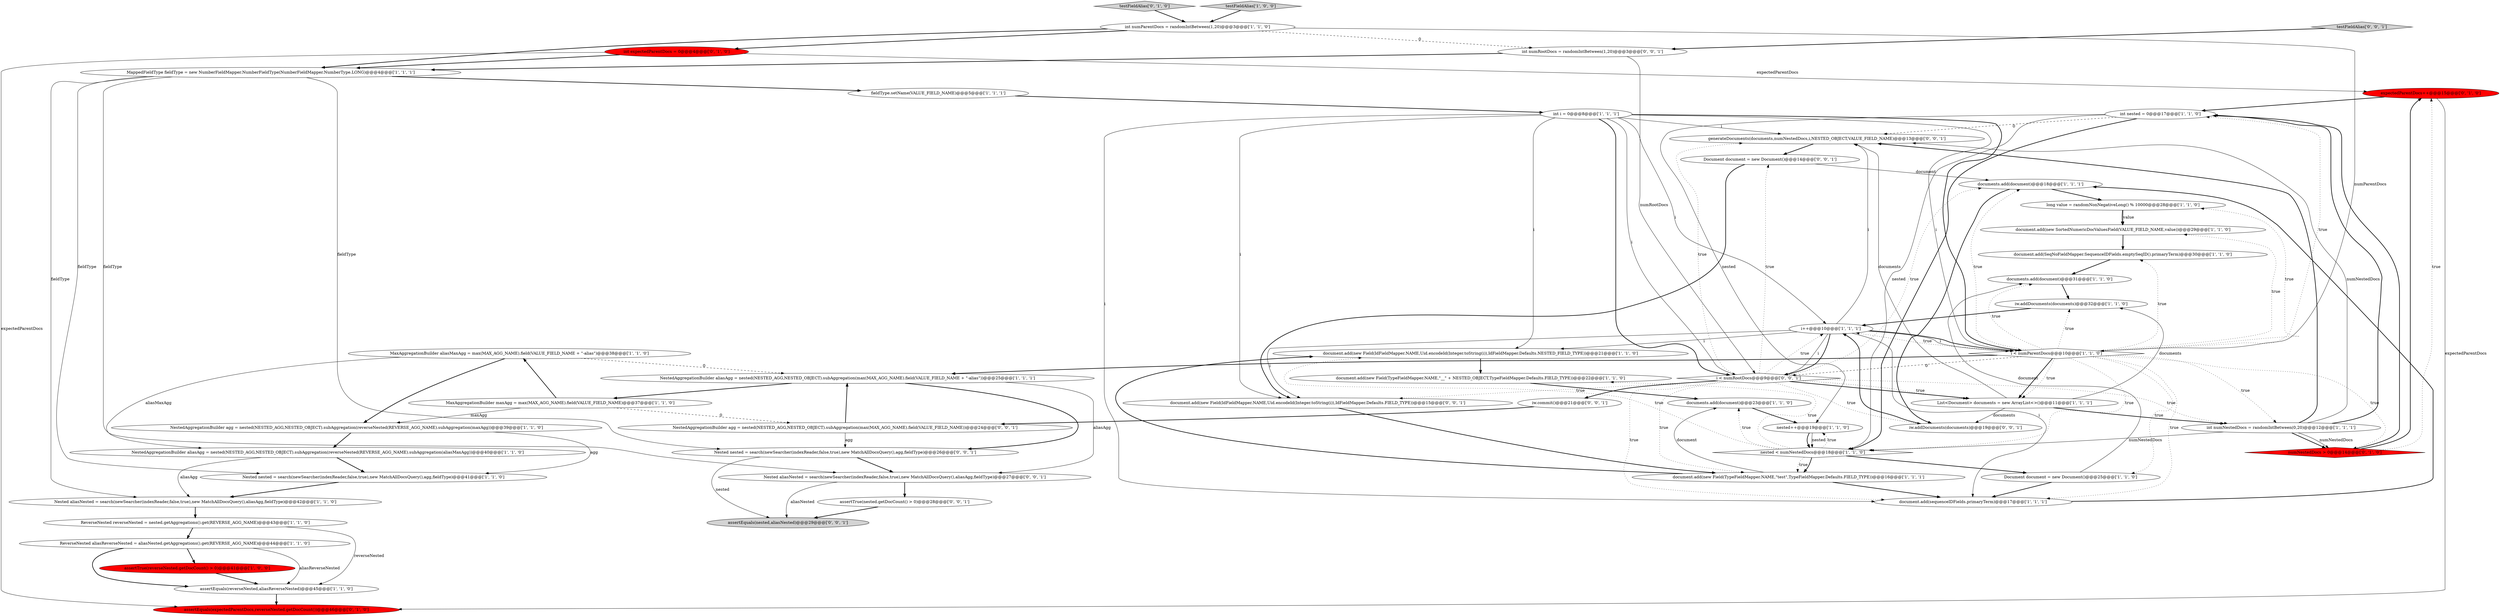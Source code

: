 digraph {
15 [style = filled, label = "MaxAggregationBuilder aliasMaxAgg = max(MAX_AGG_NAME).field(VALUE_FIELD_NAME + \"-alias\")@@@38@@@['1', '1', '0']", fillcolor = white, shape = ellipse image = "AAA0AAABBB1BBB"];
34 [style = filled, label = "document.add(sequenceIDFields.primaryTerm)@@@17@@@['1', '1', '1']", fillcolor = white, shape = ellipse image = "AAA0AAABBB1BBB"];
37 [style = filled, label = "int expectedParentDocs = 0@@@4@@@['0', '1', '0']", fillcolor = red, shape = ellipse image = "AAA1AAABBB2BBB"];
38 [style = filled, label = "testFieldAlias['0', '1', '0']", fillcolor = lightgray, shape = diamond image = "AAA0AAABBB2BBB"];
14 [style = filled, label = "document.add(new Field(IdFieldMapper.NAME,Uid.encodeId(Integer.toString(i)),IdFieldMapper.Defaults.NESTED_FIELD_TYPE))@@@21@@@['1', '1', '0']", fillcolor = white, shape = ellipse image = "AAA0AAABBB1BBB"];
48 [style = filled, label = "generateDocuments(documents,numNestedDocs,i,NESTED_OBJECT,VALUE_FIELD_NAME)@@@13@@@['0', '0', '1']", fillcolor = white, shape = ellipse image = "AAA0AAABBB3BBB"];
13 [style = filled, label = "Nested aliasNested = search(newSearcher(indexReader,false,true),new MatchAllDocsQuery(),aliasAgg,fieldType)@@@42@@@['1', '1', '0']", fillcolor = white, shape = ellipse image = "AAA0AAABBB1BBB"];
21 [style = filled, label = "documents.add(document)@@@18@@@['1', '1', '1']", fillcolor = white, shape = ellipse image = "AAA0AAABBB1BBB"];
8 [style = filled, label = "documents.add(document)@@@31@@@['1', '1', '0']", fillcolor = white, shape = ellipse image = "AAA0AAABBB1BBB"];
11 [style = filled, label = "i++@@@10@@@['1', '1', '1']", fillcolor = white, shape = ellipse image = "AAA0AAABBB1BBB"];
25 [style = filled, label = "NestedAggregationBuilder aliasAgg = nested(NESTED_AGG,NESTED_OBJECT).subAggregation(reverseNested(REVERSE_AGG_NAME).subAggregation(aliasMaxAgg))@@@40@@@['1', '1', '0']", fillcolor = white, shape = ellipse image = "AAA0AAABBB1BBB"];
36 [style = filled, label = "numNestedDocs > 0@@@14@@@['0', '1', '0']", fillcolor = red, shape = diamond image = "AAA1AAABBB2BBB"];
19 [style = filled, label = "int numNestedDocs = randomIntBetween(0,20)@@@12@@@['1', '1', '1']", fillcolor = white, shape = ellipse image = "AAA0AAABBB1BBB"];
40 [style = filled, label = "iw.commit()@@@21@@@['0', '0', '1']", fillcolor = white, shape = ellipse image = "AAA0AAABBB3BBB"];
22 [style = filled, label = "int i = 0@@@8@@@['1', '1', '1']", fillcolor = white, shape = ellipse image = "AAA0AAABBB1BBB"];
20 [style = filled, label = "fieldType.setName(VALUE_FIELD_NAME)@@@5@@@['1', '1', '1']", fillcolor = white, shape = ellipse image = "AAA0AAABBB1BBB"];
16 [style = filled, label = "NestedAggregationBuilder agg = nested(NESTED_AGG,NESTED_OBJECT).subAggregation(reverseNested(REVERSE_AGG_NAME).subAggregation(maxAgg))@@@39@@@['1', '1', '0']", fillcolor = white, shape = ellipse image = "AAA0AAABBB1BBB"];
31 [style = filled, label = "long value = randomNonNegativeLong() % 10000@@@28@@@['1', '1', '0']", fillcolor = white, shape = ellipse image = "AAA0AAABBB1BBB"];
23 [style = filled, label = "document.add(new Field(TypeFieldMapper.NAME,\"test\",TypeFieldMapper.Defaults.FIELD_TYPE))@@@16@@@['1', '1', '1']", fillcolor = white, shape = ellipse image = "AAA0AAABBB1BBB"];
46 [style = filled, label = "assertTrue(nested.getDocCount() > 0)@@@28@@@['0', '0', '1']", fillcolor = white, shape = ellipse image = "AAA0AAABBB3BBB"];
4 [style = filled, label = "Nested nested = search(newSearcher(indexReader,false,true),new MatchAllDocsQuery(),agg,fieldType)@@@41@@@['1', '1', '0']", fillcolor = white, shape = ellipse image = "AAA0AAABBB1BBB"];
1 [style = filled, label = "assertEquals(reverseNested,aliasReverseNested)@@@45@@@['1', '1', '0']", fillcolor = white, shape = ellipse image = "AAA0AAABBB1BBB"];
3 [style = filled, label = "assertTrue(reverseNested.getDocCount() > 0)@@@41@@@['1', '0', '0']", fillcolor = red, shape = ellipse image = "AAA1AAABBB1BBB"];
12 [style = filled, label = "iw.addDocuments(documents)@@@32@@@['1', '1', '0']", fillcolor = white, shape = ellipse image = "AAA0AAABBB1BBB"];
45 [style = filled, label = "Nested aliasNested = search(newSearcher(indexReader,false,true),new MatchAllDocsQuery(),aliasAgg,fieldType)@@@27@@@['0', '0', '1']", fillcolor = white, shape = ellipse image = "AAA0AAABBB3BBB"];
49 [style = filled, label = "Nested nested = search(newSearcher(indexReader,false,true),new MatchAllDocsQuery(),agg,fieldType)@@@26@@@['0', '0', '1']", fillcolor = white, shape = ellipse image = "AAA0AAABBB3BBB"];
50 [style = filled, label = "iw.addDocuments(documents)@@@19@@@['0', '0', '1']", fillcolor = white, shape = ellipse image = "AAA0AAABBB3BBB"];
7 [style = filled, label = "int nested = 0@@@17@@@['1', '1', '0']", fillcolor = white, shape = ellipse image = "AAA0AAABBB1BBB"];
26 [style = filled, label = "List<Document> documents = new ArrayList<>()@@@11@@@['1', '1', '1']", fillcolor = white, shape = ellipse image = "AAA0AAABBB1BBB"];
27 [style = filled, label = "Document document = new Document()@@@25@@@['1', '1', '0']", fillcolor = white, shape = ellipse image = "AAA0AAABBB1BBB"];
29 [style = filled, label = "nested++@@@19@@@['1', '1', '0']", fillcolor = white, shape = ellipse image = "AAA0AAABBB1BBB"];
39 [style = filled, label = "expectedParentDocs++@@@15@@@['0', '1', '0']", fillcolor = red, shape = ellipse image = "AAA1AAABBB2BBB"];
47 [style = filled, label = "document.add(new Field(IdFieldMapper.NAME,Uid.encodeId(Integer.toString(i)),IdFieldMapper.Defaults.FIELD_TYPE))@@@15@@@['0', '0', '1']", fillcolor = white, shape = ellipse image = "AAA0AAABBB3BBB"];
6 [style = filled, label = "documents.add(document)@@@23@@@['1', '1', '0']", fillcolor = white, shape = ellipse image = "AAA0AAABBB1BBB"];
0 [style = filled, label = "document.add(SeqNoFieldMapper.SequenceIDFields.emptySeqID().primaryTerm)@@@30@@@['1', '1', '0']", fillcolor = white, shape = ellipse image = "AAA0AAABBB1BBB"];
24 [style = filled, label = "document.add(new SortedNumericDocValuesField(VALUE_FIELD_NAME,value))@@@29@@@['1', '1', '0']", fillcolor = white, shape = ellipse image = "AAA0AAABBB1BBB"];
28 [style = filled, label = "MappedFieldType fieldType = new NumberFieldMapper.NumberFieldType(NumberFieldMapper.NumberType.LONG)@@@4@@@['1', '1', '1']", fillcolor = white, shape = ellipse image = "AAA0AAABBB1BBB"];
18 [style = filled, label = "NestedAggregationBuilder aliasAgg = nested(NESTED_AGG,NESTED_OBJECT).subAggregation(max(MAX_AGG_NAME).field(VALUE_FIELD_NAME + \"-alias\"))@@@25@@@['1', '1', '1']", fillcolor = white, shape = ellipse image = "AAA0AAABBB1BBB"];
35 [style = filled, label = "assertEquals(expectedParentDocs,reverseNested.getDocCount())@@@46@@@['0', '1', '0']", fillcolor = red, shape = ellipse image = "AAA1AAABBB2BBB"];
42 [style = filled, label = "NestedAggregationBuilder agg = nested(NESTED_AGG,NESTED_OBJECT).subAggregation(max(MAX_AGG_NAME).field(VALUE_FIELD_NAME))@@@24@@@['0', '0', '1']", fillcolor = white, shape = ellipse image = "AAA0AAABBB3BBB"];
43 [style = filled, label = "i < numRootDocs@@@9@@@['0', '0', '1']", fillcolor = white, shape = diamond image = "AAA0AAABBB3BBB"];
51 [style = filled, label = "testFieldAlias['0', '0', '1']", fillcolor = lightgray, shape = diamond image = "AAA0AAABBB3BBB"];
41 [style = filled, label = "Document document = new Document()@@@14@@@['0', '0', '1']", fillcolor = white, shape = ellipse image = "AAA0AAABBB3BBB"];
2 [style = filled, label = "int numParentDocs = randomIntBetween(1,20)@@@3@@@['1', '1', '0']", fillcolor = white, shape = ellipse image = "AAA0AAABBB1BBB"];
17 [style = filled, label = "document.add(new Field(TypeFieldMapper.NAME,\"__\" + NESTED_OBJECT,TypeFieldMapper.Defaults.FIELD_TYPE))@@@22@@@['1', '1', '0']", fillcolor = white, shape = ellipse image = "AAA0AAABBB1BBB"];
10 [style = filled, label = "ReverseNested reverseNested = nested.getAggregations().get(REVERSE_AGG_NAME)@@@43@@@['1', '1', '0']", fillcolor = white, shape = ellipse image = "AAA0AAABBB1BBB"];
32 [style = filled, label = "i < numParentDocs@@@10@@@['1', '1', '0']", fillcolor = white, shape = diamond image = "AAA0AAABBB1BBB"];
44 [style = filled, label = "assertEquals(nested,aliasNested)@@@29@@@['0', '0', '1']", fillcolor = lightgray, shape = ellipse image = "AAA0AAABBB3BBB"];
5 [style = filled, label = "nested < numNestedDocs@@@18@@@['1', '1', '0']", fillcolor = white, shape = diamond image = "AAA0AAABBB1BBB"];
9 [style = filled, label = "MaxAggregationBuilder maxAgg = max(MAX_AGG_NAME).field(VALUE_FIELD_NAME)@@@37@@@['1', '1', '0']", fillcolor = white, shape = ellipse image = "AAA0AAABBB1BBB"];
33 [style = filled, label = "testFieldAlias['1', '0', '0']", fillcolor = lightgray, shape = diamond image = "AAA0AAABBB1BBB"];
52 [style = filled, label = "int numRootDocs = randomIntBetween(1,20)@@@3@@@['0', '0', '1']", fillcolor = white, shape = ellipse image = "AAA0AAABBB3BBB"];
30 [style = filled, label = "ReverseNested aliasReverseNested = aliasNested.getAggregations().get(REVERSE_AGG_NAME)@@@44@@@['1', '1', '0']", fillcolor = white, shape = ellipse image = "AAA0AAABBB1BBB"];
37->39 [style = solid, label="expectedParentDocs"];
29->5 [style = bold, label=""];
37->28 [style = bold, label=""];
16->4 [style = solid, label="agg"];
49->44 [style = solid, label="nested"];
28->20 [style = bold, label=""];
11->43 [style = solid, label="i"];
32->0 [style = dotted, label="true"];
5->23 [style = dotted, label="true"];
7->29 [style = solid, label="nested"];
22->48 [style = solid, label="i"];
32->11 [style = dotted, label="true"];
14->17 [style = bold, label=""];
19->48 [style = solid, label="numNestedDocs"];
19->36 [style = bold, label=""];
43->26 [style = bold, label=""];
11->34 [style = solid, label="i"];
6->29 [style = bold, label=""];
52->43 [style = solid, label="numRootDocs"];
52->28 [style = bold, label=""];
43->40 [style = bold, label=""];
22->47 [style = solid, label="i"];
18->49 [style = bold, label=""];
21->31 [style = bold, label=""];
32->8 [style = dotted, label="true"];
36->39 [style = dotted, label="true"];
11->48 [style = solid, label="i"];
32->43 [style = dashed, label="0"];
0->8 [style = bold, label=""];
43->21 [style = dotted, label="true"];
26->50 [style = solid, label="documents"];
22->11 [style = solid, label="i"];
25->13 [style = solid, label="aliasAgg"];
32->18 [style = bold, label=""];
45->44 [style = solid, label="aliasNested"];
5->29 [style = dotted, label="true"];
15->25 [style = solid, label="aliasMaxAgg"];
18->45 [style = solid, label="aliasAgg"];
2->28 [style = bold, label=""];
21->50 [style = bold, label=""];
11->32 [style = solid, label="i"];
39->35 [style = solid, label="expectedParentDocs"];
48->41 [style = bold, label=""];
32->24 [style = dotted, label="true"];
5->23 [style = bold, label=""];
24->0 [style = bold, label=""];
22->43 [style = bold, label=""];
12->11 [style = bold, label=""];
19->5 [style = solid, label="numNestedDocs"];
5->6 [style = dotted, label="true"];
7->48 [style = dashed, label="0"];
22->32 [style = bold, label=""];
1->35 [style = bold, label=""];
11->43 [style = bold, label=""];
32->5 [style = dotted, label="true"];
43->11 [style = dotted, label="true"];
9->16 [style = solid, label="maxAgg"];
32->36 [style = dotted, label="true"];
27->8 [style = solid, label="document"];
32->12 [style = dotted, label="true"];
32->26 [style = bold, label=""];
11->47 [style = solid, label="i"];
38->2 [style = bold, label=""];
23->14 [style = bold, label=""];
7->5 [style = solid, label="nested"];
10->1 [style = solid, label="reverseNested"];
7->5 [style = bold, label=""];
39->7 [style = bold, label=""];
28->49 [style = solid, label="fieldType"];
31->24 [style = solid, label="value"];
41->21 [style = solid, label="document"];
18->9 [style = bold, label=""];
22->14 [style = solid, label="i"];
29->5 [style = solid, label="nested"];
45->46 [style = bold, label=""];
43->47 [style = dotted, label="true"];
19->36 [style = solid, label="numNestedDocs"];
43->23 [style = dotted, label="true"];
32->31 [style = dotted, label="true"];
46->44 [style = bold, label=""];
30->1 [style = solid, label="aliasReverseNested"];
13->10 [style = bold, label=""];
49->45 [style = bold, label=""];
23->6 [style = solid, label="document"];
32->34 [style = dotted, label="true"];
3->1 [style = bold, label=""];
9->42 [style = dashed, label="0"];
17->6 [style = bold, label=""];
26->48 [style = solid, label="documents"];
22->32 [style = solid, label="i"];
31->24 [style = bold, label=""];
4->13 [style = bold, label=""];
32->7 [style = dotted, label="true"];
11->32 [style = bold, label=""];
51->52 [style = bold, label=""];
26->19 [style = bold, label=""];
36->39 [style = bold, label=""];
2->32 [style = solid, label="numParentDocs"];
27->34 [style = bold, label=""];
30->3 [style = bold, label=""];
43->48 [style = dotted, label="true"];
11->14 [style = solid, label="i"];
26->12 [style = solid, label="documents"];
41->47 [style = bold, label=""];
47->23 [style = bold, label=""];
10->30 [style = bold, label=""];
33->2 [style = bold, label=""];
8->12 [style = bold, label=""];
34->21 [style = bold, label=""];
28->13 [style = solid, label="fieldType"];
5->17 [style = dotted, label="true"];
5->14 [style = dotted, label="true"];
37->35 [style = solid, label="expectedParentDocs"];
42->18 [style = bold, label=""];
32->21 [style = dotted, label="true"];
19->48 [style = bold, label=""];
30->1 [style = bold, label=""];
43->50 [style = dotted, label="true"];
15->18 [style = dashed, label="0"];
25->4 [style = bold, label=""];
16->25 [style = bold, label=""];
22->34 [style = solid, label="i"];
43->26 [style = dotted, label="true"];
2->52 [style = dashed, label="0"];
15->16 [style = bold, label=""];
28->45 [style = solid, label="fieldType"];
22->43 [style = solid, label="i"];
43->34 [style = dotted, label="true"];
20->22 [style = bold, label=""];
32->27 [style = dotted, label="true"];
28->4 [style = solid, label="fieldType"];
50->11 [style = bold, label=""];
36->7 [style = bold, label=""];
9->15 [style = bold, label=""];
23->34 [style = bold, label=""];
43->41 [style = dotted, label="true"];
32->26 [style = dotted, label="true"];
5->27 [style = bold, label=""];
2->37 [style = bold, label=""];
43->19 [style = dotted, label="true"];
19->7 [style = bold, label=""];
40->42 [style = bold, label=""];
32->19 [style = dotted, label="true"];
42->49 [style = solid, label="agg"];
}
